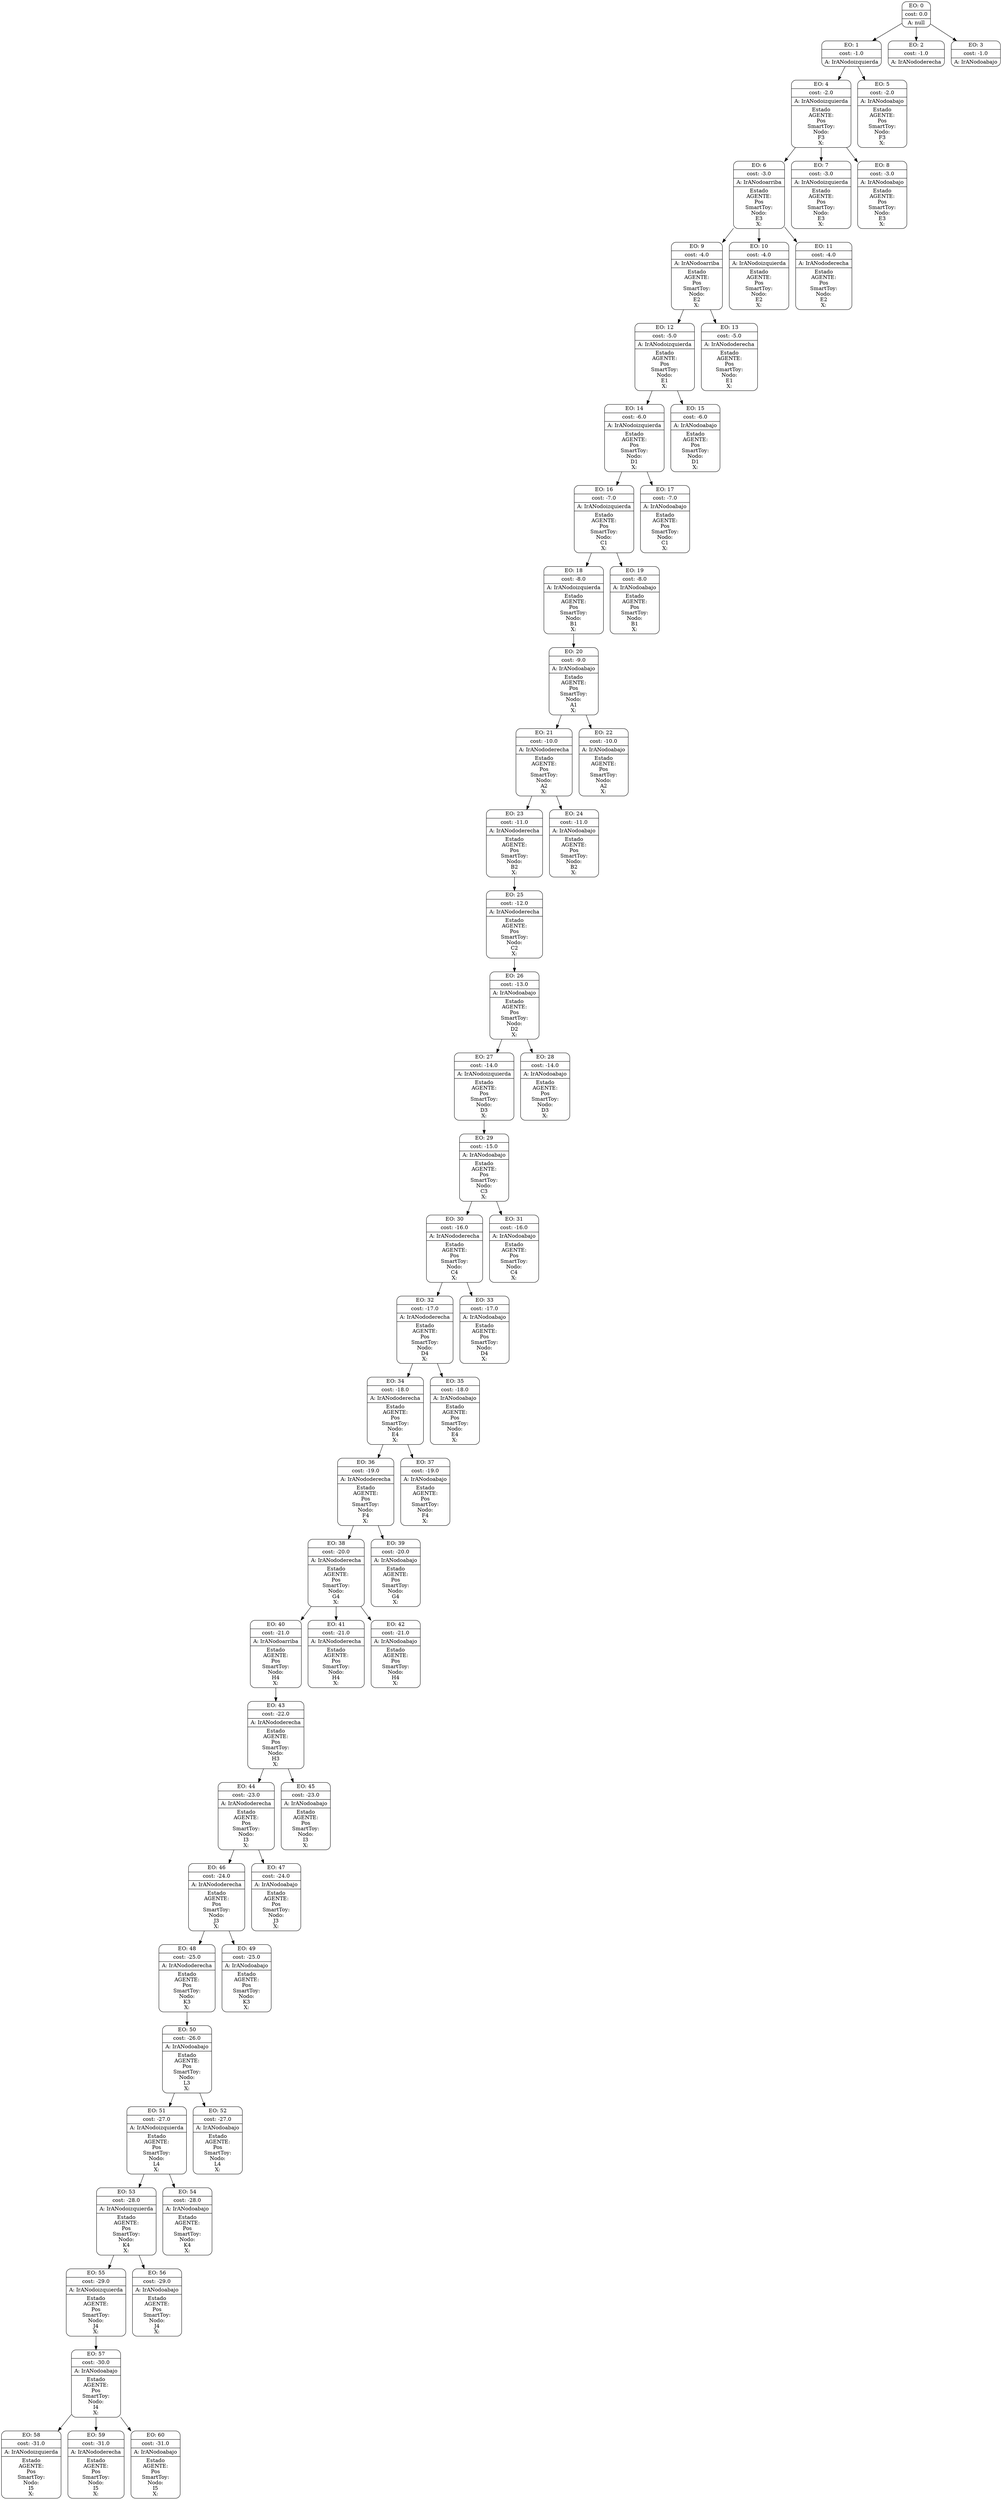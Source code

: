 digraph g {
node [shape = Mrecord];
nodo0[label="{EO: 0|cost: 0.0|A: null}"]
nodo1[label="{EO: 1|cost: -1.0|A: IrANodoizquierda
}"]
nodo4[label="{EO: 4|cost: -2.0|A: IrANodoizquierda
|Estado\nAGENTE:\n
Pos\nSmartToy:\nNodo:\nF3\nX:\n

}"]
nodo6[label="{EO: 6|cost: -3.0|A: IrANodoarriba
|Estado\nAGENTE:\n
Pos\nSmartToy:\nNodo:\nE3\nX:\n

}"]
nodo9[label="{EO: 9|cost: -4.0|A: IrANodoarriba
|Estado\nAGENTE:\n
Pos\nSmartToy:\nNodo:\nE2\nX:\n

}"]
nodo12[label="{EO: 12|cost: -5.0|A: IrANodoizquierda
|Estado\nAGENTE:\n
Pos\nSmartToy:\nNodo:\nE1\nX:\n

}"]
nodo14[label="{EO: 14|cost: -6.0|A: IrANodoizquierda
|Estado\nAGENTE:\n
Pos\nSmartToy:\nNodo:\nD1\nX:\n

}"]
nodo16[label="{EO: 16|cost: -7.0|A: IrANodoizquierda
|Estado\nAGENTE:\n
Pos\nSmartToy:\nNodo:\nC1\nX:\n

}"]
nodo18[label="{EO: 18|cost: -8.0|A: IrANodoizquierda
|Estado\nAGENTE:\n
Pos\nSmartToy:\nNodo:\nB1\nX:\n

}"]
nodo20[label="{EO: 20|cost: -9.0|A: IrANodoabajo
|Estado\nAGENTE:\n
Pos\nSmartToy:\nNodo:\nA1\nX:\n

}"]
nodo21[label="{EO: 21|cost: -10.0|A: IrANododerecha
|Estado\nAGENTE:\n
Pos\nSmartToy:\nNodo:\nA2\nX:\n

}"]
nodo23[label="{EO: 23|cost: -11.0|A: IrANododerecha
|Estado\nAGENTE:\n
Pos\nSmartToy:\nNodo:\nB2\nX:\n

}"]
nodo25[label="{EO: 25|cost: -12.0|A: IrANododerecha
|Estado\nAGENTE:\n
Pos\nSmartToy:\nNodo:\nC2\nX:\n

}"]
nodo26[label="{EO: 26|cost: -13.0|A: IrANodoabajo
|Estado\nAGENTE:\n
Pos\nSmartToy:\nNodo:\nD2\nX:\n

}"]
nodo27[label="{EO: 27|cost: -14.0|A: IrANodoizquierda
|Estado\nAGENTE:\n
Pos\nSmartToy:\nNodo:\nD3\nX:\n

}"]
nodo29[label="{EO: 29|cost: -15.0|A: IrANodoabajo
|Estado\nAGENTE:\n
Pos\nSmartToy:\nNodo:\nC3\nX:\n

}"]
nodo30[label="{EO: 30|cost: -16.0|A: IrANododerecha
|Estado\nAGENTE:\n
Pos\nSmartToy:\nNodo:\nC4\nX:\n

}"]
nodo32[label="{EO: 32|cost: -17.0|A: IrANododerecha
|Estado\nAGENTE:\n
Pos\nSmartToy:\nNodo:\nD4\nX:\n

}"]
nodo34[label="{EO: 34|cost: -18.0|A: IrANododerecha
|Estado\nAGENTE:\n
Pos\nSmartToy:\nNodo:\nE4\nX:\n

}"]
nodo36[label="{EO: 36|cost: -19.0|A: IrANododerecha
|Estado\nAGENTE:\n
Pos\nSmartToy:\nNodo:\nF4\nX:\n

}"]
nodo38[label="{EO: 38|cost: -20.0|A: IrANododerecha
|Estado\nAGENTE:\n
Pos\nSmartToy:\nNodo:\nG4\nX:\n

}"]
nodo40[label="{EO: 40|cost: -21.0|A: IrANodoarriba
|Estado\nAGENTE:\n
Pos\nSmartToy:\nNodo:\nH4\nX:\n

}"]
nodo43[label="{EO: 43|cost: -22.0|A: IrANododerecha
|Estado\nAGENTE:\n
Pos\nSmartToy:\nNodo:\nH3\nX:\n

}"]
nodo44[label="{EO: 44|cost: -23.0|A: IrANododerecha
|Estado\nAGENTE:\n
Pos\nSmartToy:\nNodo:\nI3\nX:\n

}"]
nodo46[label="{EO: 46|cost: -24.0|A: IrANododerecha
|Estado\nAGENTE:\n
Pos\nSmartToy:\nNodo:\nJ3\nX:\n

}"]
nodo48[label="{EO: 48|cost: -25.0|A: IrANododerecha
|Estado\nAGENTE:\n
Pos\nSmartToy:\nNodo:\nK3\nX:\n

}"]
nodo50[label="{EO: 50|cost: -26.0|A: IrANodoabajo
|Estado\nAGENTE:\n
Pos\nSmartToy:\nNodo:\nL3\nX:\n

}"]
nodo51[label="{EO: 51|cost: -27.0|A: IrANodoizquierda
|Estado\nAGENTE:\n
Pos\nSmartToy:\nNodo:\nL4\nX:\n

}"]
nodo53[label="{EO: 53|cost: -28.0|A: IrANodoizquierda
|Estado\nAGENTE:\n
Pos\nSmartToy:\nNodo:\nK4\nX:\n

}"]
nodo55[label="{EO: 55|cost: -29.0|A: IrANodoizquierda
|Estado\nAGENTE:\n
Pos\nSmartToy:\nNodo:\nJ4\nX:\n

}"]
nodo57[label="{EO: 57|cost: -30.0|A: IrANodoabajo
|Estado\nAGENTE:\n
Pos\nSmartToy:\nNodo:\nI4\nX:\n

}"]
nodo58[label="{EO: 58|cost: -31.0|A: IrANodoizquierda
|Estado\nAGENTE:\n
Pos\nSmartToy:\nNodo:\nI5\nX:\n

}"]

nodo57 -> nodo58;
nodo59[label="{EO: 59|cost: -31.0|A: IrANododerecha
|Estado\nAGENTE:\n
Pos\nSmartToy:\nNodo:\nI5\nX:\n

}"]

nodo57 -> nodo59;
nodo60[label="{EO: 60|cost: -31.0|A: IrANodoabajo
|Estado\nAGENTE:\n
Pos\nSmartToy:\nNodo:\nI5\nX:\n

}"]

nodo57 -> nodo60;

nodo55 -> nodo57;

nodo53 -> nodo55;
nodo56[label="{EO: 56|cost: -29.0|A: IrANodoabajo
|Estado\nAGENTE:\n
Pos\nSmartToy:\nNodo:\nJ4\nX:\n

}"]

nodo53 -> nodo56;

nodo51 -> nodo53;
nodo54[label="{EO: 54|cost: -28.0|A: IrANodoabajo
|Estado\nAGENTE:\n
Pos\nSmartToy:\nNodo:\nK4\nX:\n

}"]

nodo51 -> nodo54;

nodo50 -> nodo51;
nodo52[label="{EO: 52|cost: -27.0|A: IrANodoabajo
|Estado\nAGENTE:\n
Pos\nSmartToy:\nNodo:\nL4\nX:\n

}"]

nodo50 -> nodo52;

nodo48 -> nodo50;

nodo46 -> nodo48;
nodo49[label="{EO: 49|cost: -25.0|A: IrANodoabajo
|Estado\nAGENTE:\n
Pos\nSmartToy:\nNodo:\nK3\nX:\n

}"]

nodo46 -> nodo49;

nodo44 -> nodo46;
nodo47[label="{EO: 47|cost: -24.0|A: IrANodoabajo
|Estado\nAGENTE:\n
Pos\nSmartToy:\nNodo:\nJ3\nX:\n

}"]

nodo44 -> nodo47;

nodo43 -> nodo44;
nodo45[label="{EO: 45|cost: -23.0|A: IrANodoabajo
|Estado\nAGENTE:\n
Pos\nSmartToy:\nNodo:\nI3\nX:\n

}"]

nodo43 -> nodo45;

nodo40 -> nodo43;

nodo38 -> nodo40;
nodo41[label="{EO: 41|cost: -21.0|A: IrANododerecha
|Estado\nAGENTE:\n
Pos\nSmartToy:\nNodo:\nH4\nX:\n

}"]

nodo38 -> nodo41;
nodo42[label="{EO: 42|cost: -21.0|A: IrANodoabajo
|Estado\nAGENTE:\n
Pos\nSmartToy:\nNodo:\nH4\nX:\n

}"]

nodo38 -> nodo42;

nodo36 -> nodo38;
nodo39[label="{EO: 39|cost: -20.0|A: IrANodoabajo
|Estado\nAGENTE:\n
Pos\nSmartToy:\nNodo:\nG4\nX:\n

}"]

nodo36 -> nodo39;

nodo34 -> nodo36;
nodo37[label="{EO: 37|cost: -19.0|A: IrANodoabajo
|Estado\nAGENTE:\n
Pos\nSmartToy:\nNodo:\nF4\nX:\n

}"]

nodo34 -> nodo37;

nodo32 -> nodo34;
nodo35[label="{EO: 35|cost: -18.0|A: IrANodoabajo
|Estado\nAGENTE:\n
Pos\nSmartToy:\nNodo:\nE4\nX:\n

}"]

nodo32 -> nodo35;

nodo30 -> nodo32;
nodo33[label="{EO: 33|cost: -17.0|A: IrANodoabajo
|Estado\nAGENTE:\n
Pos\nSmartToy:\nNodo:\nD4\nX:\n

}"]

nodo30 -> nodo33;

nodo29 -> nodo30;
nodo31[label="{EO: 31|cost: -16.0|A: IrANodoabajo
|Estado\nAGENTE:\n
Pos\nSmartToy:\nNodo:\nC4\nX:\n

}"]

nodo29 -> nodo31;

nodo27 -> nodo29;

nodo26 -> nodo27;
nodo28[label="{EO: 28|cost: -14.0|A: IrANodoabajo
|Estado\nAGENTE:\n
Pos\nSmartToy:\nNodo:\nD3\nX:\n

}"]

nodo26 -> nodo28;

nodo25 -> nodo26;

nodo23 -> nodo25;

nodo21 -> nodo23;
nodo24[label="{EO: 24|cost: -11.0|A: IrANodoabajo
|Estado\nAGENTE:\n
Pos\nSmartToy:\nNodo:\nB2\nX:\n

}"]

nodo21 -> nodo24;

nodo20 -> nodo21;
nodo22[label="{EO: 22|cost: -10.0|A: IrANodoabajo
|Estado\nAGENTE:\n
Pos\nSmartToy:\nNodo:\nA2\nX:\n

}"]

nodo20 -> nodo22;

nodo18 -> nodo20;

nodo16 -> nodo18;
nodo19[label="{EO: 19|cost: -8.0|A: IrANodoabajo
|Estado\nAGENTE:\n
Pos\nSmartToy:\nNodo:\nB1\nX:\n

}"]

nodo16 -> nodo19;

nodo14 -> nodo16;
nodo17[label="{EO: 17|cost: -7.0|A: IrANodoabajo
|Estado\nAGENTE:\n
Pos\nSmartToy:\nNodo:\nC1\nX:\n

}"]

nodo14 -> nodo17;

nodo12 -> nodo14;
nodo15[label="{EO: 15|cost: -6.0|A: IrANodoabajo
|Estado\nAGENTE:\n
Pos\nSmartToy:\nNodo:\nD1\nX:\n

}"]

nodo12 -> nodo15;

nodo9 -> nodo12;
nodo13[label="{EO: 13|cost: -5.0|A: IrANododerecha
|Estado\nAGENTE:\n
Pos\nSmartToy:\nNodo:\nE1\nX:\n

}"]

nodo9 -> nodo13;

nodo6 -> nodo9;
nodo10[label="{EO: 10|cost: -4.0|A: IrANodoizquierda
|Estado\nAGENTE:\n
Pos\nSmartToy:\nNodo:\nE2\nX:\n

}"]

nodo6 -> nodo10;
nodo11[label="{EO: 11|cost: -4.0|A: IrANododerecha
|Estado\nAGENTE:\n
Pos\nSmartToy:\nNodo:\nE2\nX:\n

}"]

nodo6 -> nodo11;

nodo4 -> nodo6;
nodo7[label="{EO: 7|cost: -3.0|A: IrANodoizquierda
|Estado\nAGENTE:\n
Pos\nSmartToy:\nNodo:\nE3\nX:\n

}"]

nodo4 -> nodo7;
nodo8[label="{EO: 8|cost: -3.0|A: IrANodoabajo
|Estado\nAGENTE:\n
Pos\nSmartToy:\nNodo:\nE3\nX:\n

}"]

nodo4 -> nodo8;

nodo1 -> nodo4;
nodo5[label="{EO: 5|cost: -2.0|A: IrANodoabajo
|Estado\nAGENTE:\n
Pos\nSmartToy:\nNodo:\nF3\nX:\n

}"]

nodo1 -> nodo5;

nodo0 -> nodo1;
nodo2[label="{EO: 2|cost: -1.0|A: IrANododerecha
}"]

nodo0 -> nodo2;
nodo3[label="{EO: 3|cost: -1.0|A: IrANodoabajo
}"]

nodo0 -> nodo3;


}